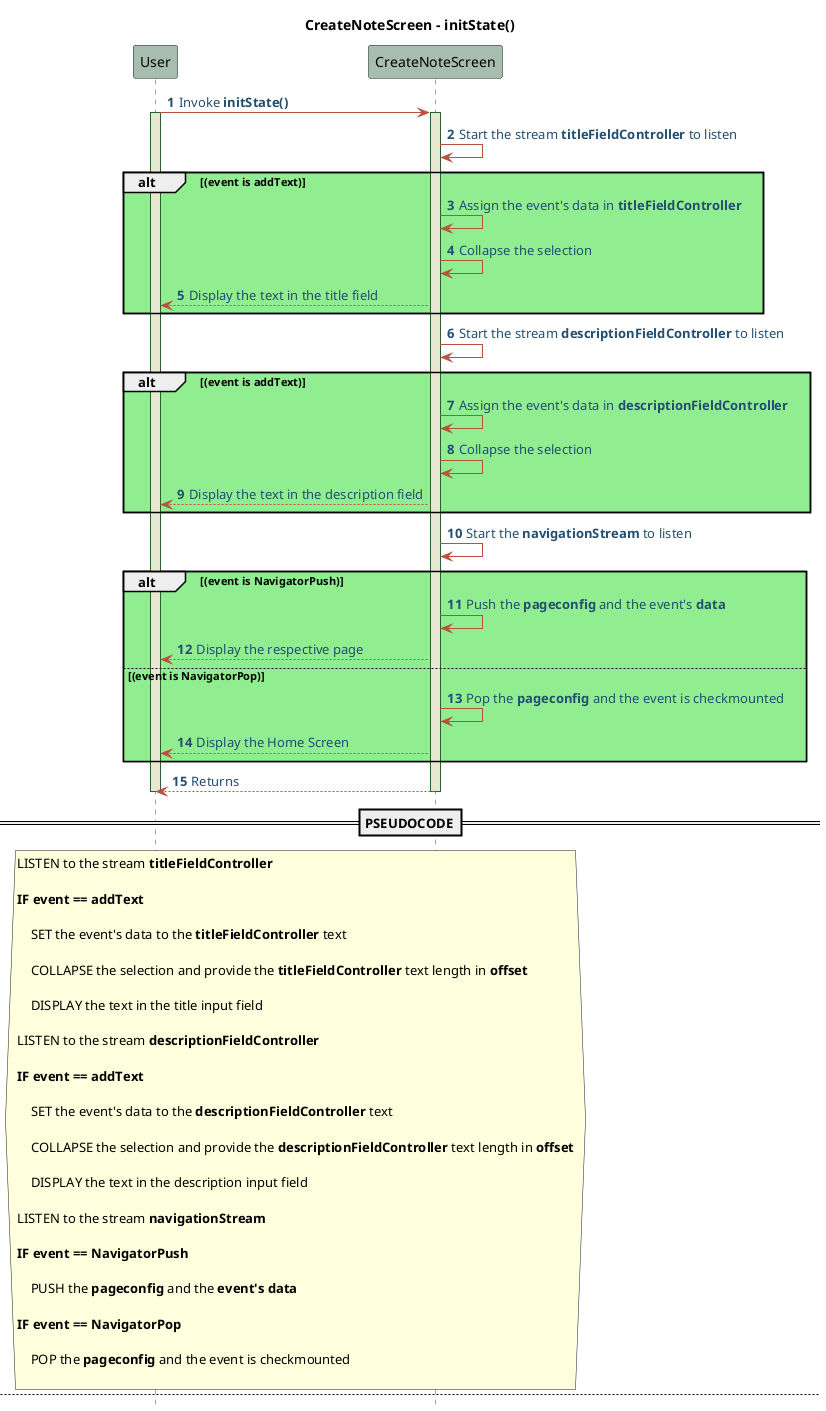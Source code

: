@startuml CreateNoteScreen-Sequence-Pseudo
!define POSITIVERESPONSE 90EE90

!define NEGATIVEERESPONSE EFBBBB

!define NUETRALRESPONSE F2DC79

skinparam sequence{
    ParticipantBackgroundColor #A7BEAE

    LifeLineBackgroundColor #E7E8D1

    LifeLineBorderColor #2C5F2D

    ActorBackgroundColor #FC766AFF

    ActorBorderColor #FC766AFF

    ArrowColor #B85042

    ArrowFontColor #234E70

}
title CreateNoteScreen - initState() 
autonumber 1 
hide footbox 
User -> CreateNoteScreen : Invoke **initState()** 
activate User 
activate CreateNoteScreen 
    CreateNoteScreen -> CreateNoteScreen : Start the stream **titleFieldController** to listen 
    alt #POSITIVERESPONSE (event is addText)
        CreateNoteScreen -> CreateNoteScreen : Assign the event's data in **titleFieldController**
        CreateNoteScreen -> CreateNoteScreen : Collapse the selection 
        CreateNoteScreen --> User : Display the text in the title field
    end
    CreateNoteScreen -> CreateNoteScreen : Start the stream **descriptionFieldController** to listen 
    alt #POSITIVERESPONSE (event is addText)
        CreateNoteScreen -> CreateNoteScreen : Assign the event's data in **descriptionFieldController**
        CreateNoteScreen -> CreateNoteScreen : Collapse the selection 
        CreateNoteScreen --> User : Display the text in the description field
    end 
    CreateNoteScreen -> CreateNoteScreen : Start the **navigationStream** to listen 
    alt #POSITIVERESPONSE (event is NavigatorPush)
        CreateNoteScreen -> CreateNoteScreen : Push the **pageconfig** and the event's **data**
        CreateNoteScreen --> User : Display the respective page
    else (event is NavigatorPop)
        CreateNoteScreen -> CreateNoteScreen : Pop the **pageconfig** and the event is checkmounted 
        CreateNoteScreen --> User : Display the Home Screen
    end
    CreateNoteScreen --> User : Returns 
deactivate User 
deactivate CreateNoteScreen 

==PSEUDOCODE== 
hnote across 
    LISTEN to the stream **titleFieldController** 

    **IF event == addText** 

        SET the event's data to the **titleFieldController** text 

        COLLAPSE the selection and provide the **titleFieldController** text length in **offset**

        DISPLAY the text in the title input field 

    LISTEN to the stream **descriptionFieldController** 
    
    **IF event == addText** 

        SET the event's data to the **descriptionFieldController** text 

        COLLAPSE the selection and provide the **descriptionFieldController** text length in **offset**

        DISPLAY the text in the description input field 
    
    LISTEN to the stream **navigationStream** 

    **IF event == NavigatorPush** 

        PUSH the **pageconfig** and the **event's data**
    
    **IF event == NavigatorPop** 

        POP the **pageconfig** and the event is checkmounted 

end hnote 


newpage CreateNoteScreen - dispose()
autonumber 1 
hide footbox 
User -> CreateNoteScreen : Invoke **dispose()**
activate User 
activate CreateNoteScreen 
CreateNoteScreen-> CreateNoteScreen : Dispose the **titleFieldController**
CreateNoteScreen -> CreateNoteScreen : Dispose the **descriptionFieldController** 
CreateNoteScreen --> User : Returns 
deactivate User 
deactivate CreateNoteScreen 

==PSEUDOCODE==
hnote across 
    DISPOSE the **titleFieldController**

    DISPOSE the **descriptionFieldController** 
end hnote 